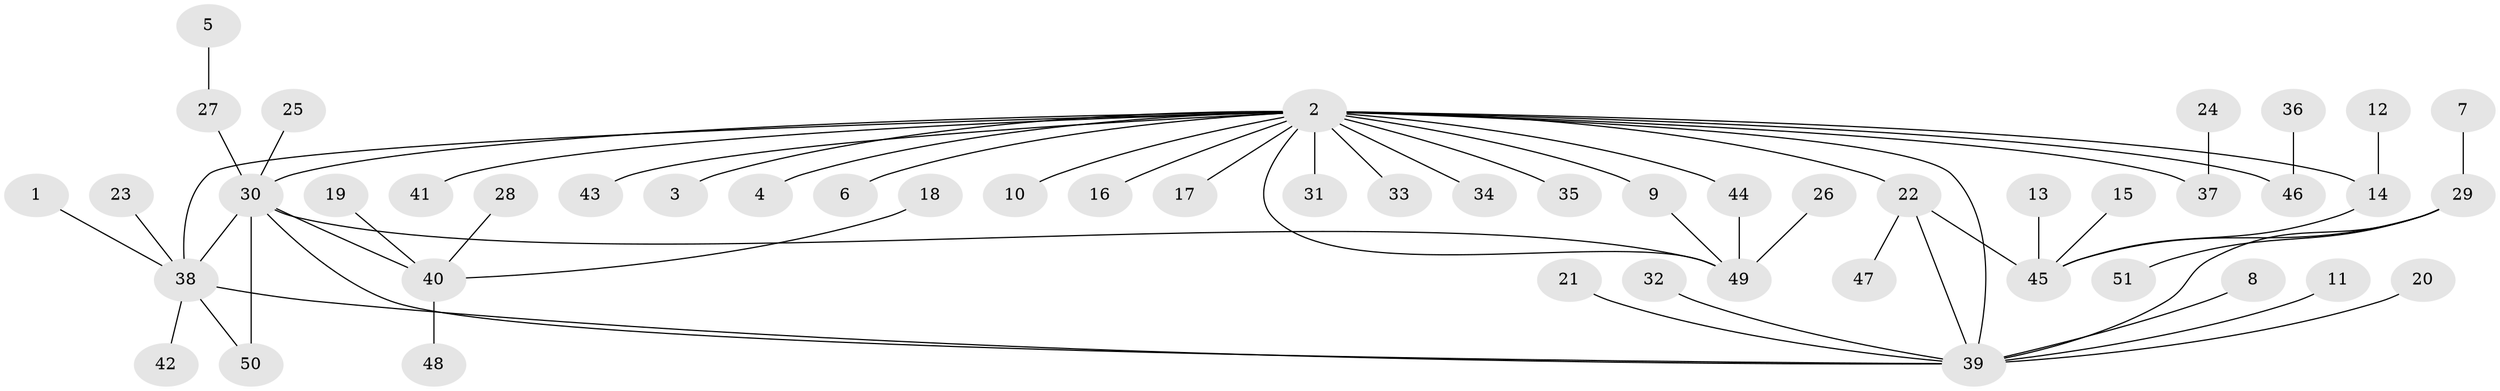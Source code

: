 // original degree distribution, {9: 0.020202020202020204, 21: 0.010101010101010102, 4: 0.050505050505050504, 3: 0.08080808080808081, 1: 0.5656565656565656, 5: 0.020202020202020204, 7: 0.010101010101010102, 12: 0.010101010101010102, 2: 0.20202020202020202, 6: 0.010101010101010102, 8: 0.020202020202020204}
// Generated by graph-tools (version 1.1) at 2025/25/03/09/25 03:25:55]
// undirected, 51 vertices, 60 edges
graph export_dot {
graph [start="1"]
  node [color=gray90,style=filled];
  1;
  2;
  3;
  4;
  5;
  6;
  7;
  8;
  9;
  10;
  11;
  12;
  13;
  14;
  15;
  16;
  17;
  18;
  19;
  20;
  21;
  22;
  23;
  24;
  25;
  26;
  27;
  28;
  29;
  30;
  31;
  32;
  33;
  34;
  35;
  36;
  37;
  38;
  39;
  40;
  41;
  42;
  43;
  44;
  45;
  46;
  47;
  48;
  49;
  50;
  51;
  1 -- 38 [weight=1.0];
  2 -- 3 [weight=1.0];
  2 -- 4 [weight=1.0];
  2 -- 6 [weight=1.0];
  2 -- 9 [weight=1.0];
  2 -- 10 [weight=1.0];
  2 -- 14 [weight=1.0];
  2 -- 16 [weight=1.0];
  2 -- 17 [weight=1.0];
  2 -- 22 [weight=2.0];
  2 -- 30 [weight=1.0];
  2 -- 31 [weight=1.0];
  2 -- 33 [weight=1.0];
  2 -- 34 [weight=1.0];
  2 -- 35 [weight=1.0];
  2 -- 37 [weight=1.0];
  2 -- 38 [weight=2.0];
  2 -- 39 [weight=2.0];
  2 -- 41 [weight=1.0];
  2 -- 43 [weight=1.0];
  2 -- 44 [weight=1.0];
  2 -- 46 [weight=1.0];
  2 -- 49 [weight=1.0];
  5 -- 27 [weight=1.0];
  7 -- 29 [weight=1.0];
  8 -- 39 [weight=1.0];
  9 -- 49 [weight=1.0];
  11 -- 39 [weight=1.0];
  12 -- 14 [weight=1.0];
  13 -- 45 [weight=1.0];
  14 -- 45 [weight=1.0];
  15 -- 45 [weight=1.0];
  18 -- 40 [weight=1.0];
  19 -- 40 [weight=1.0];
  20 -- 39 [weight=1.0];
  21 -- 39 [weight=1.0];
  22 -- 39 [weight=1.0];
  22 -- 45 [weight=1.0];
  22 -- 47 [weight=1.0];
  23 -- 38 [weight=1.0];
  24 -- 37 [weight=1.0];
  25 -- 30 [weight=1.0];
  26 -- 49 [weight=1.0];
  27 -- 30 [weight=1.0];
  28 -- 40 [weight=1.0];
  29 -- 39 [weight=1.0];
  29 -- 45 [weight=1.0];
  29 -- 51 [weight=1.0];
  30 -- 38 [weight=1.0];
  30 -- 39 [weight=1.0];
  30 -- 40 [weight=1.0];
  30 -- 49 [weight=1.0];
  30 -- 50 [weight=1.0];
  32 -- 39 [weight=1.0];
  36 -- 46 [weight=1.0];
  38 -- 39 [weight=1.0];
  38 -- 42 [weight=1.0];
  38 -- 50 [weight=1.0];
  40 -- 48 [weight=1.0];
  44 -- 49 [weight=1.0];
}
